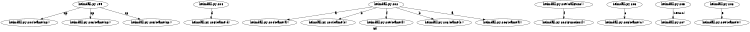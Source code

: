 digraph {
	graph [size="5,5"; resolution=72; label=Hi]
			"heimdall.py 199" -> "heimdall.py 204(Name(np))" [label=np]
			"heimdall.py 204" -> "heimdall.py 205(Name(d))" [label=d]
			"heimdall.py 202" -> "heimdall.py 204(Name(a))" [label=a]
			"heimdall.py 209(CallFunc())" -> "heimdall.py 202(Function(f))" [label=f]
			"heimdall.py 202" -> "heimdall.py 204(Name(b))" [label=b]
			"heimdall.py 203" -> "heimdall.py 205(Name(c))" [label=c]
			"heimdall.py 205" -> "heimdall.py 207" [label="(return)"]
			"heimdall.py 202" -> "heimdall.py 209(Name(f))" [label=f]
			"heimdall.py 202" -> "heimdall.py 203(Name(b))" [label=b]
			"heimdall.py 208" -> "heimdall.py 209(Name(e))" [label=e]
			"heimdall.py 202" -> "heimdall.py 203(Name(a))" [label=a]
			"heimdall.py 199" -> "heimdall.py 203(Name(np))" [label=np]
			"heimdall.py 199" -> "heimdall.py 205(Name(np))" [label=np]
}
